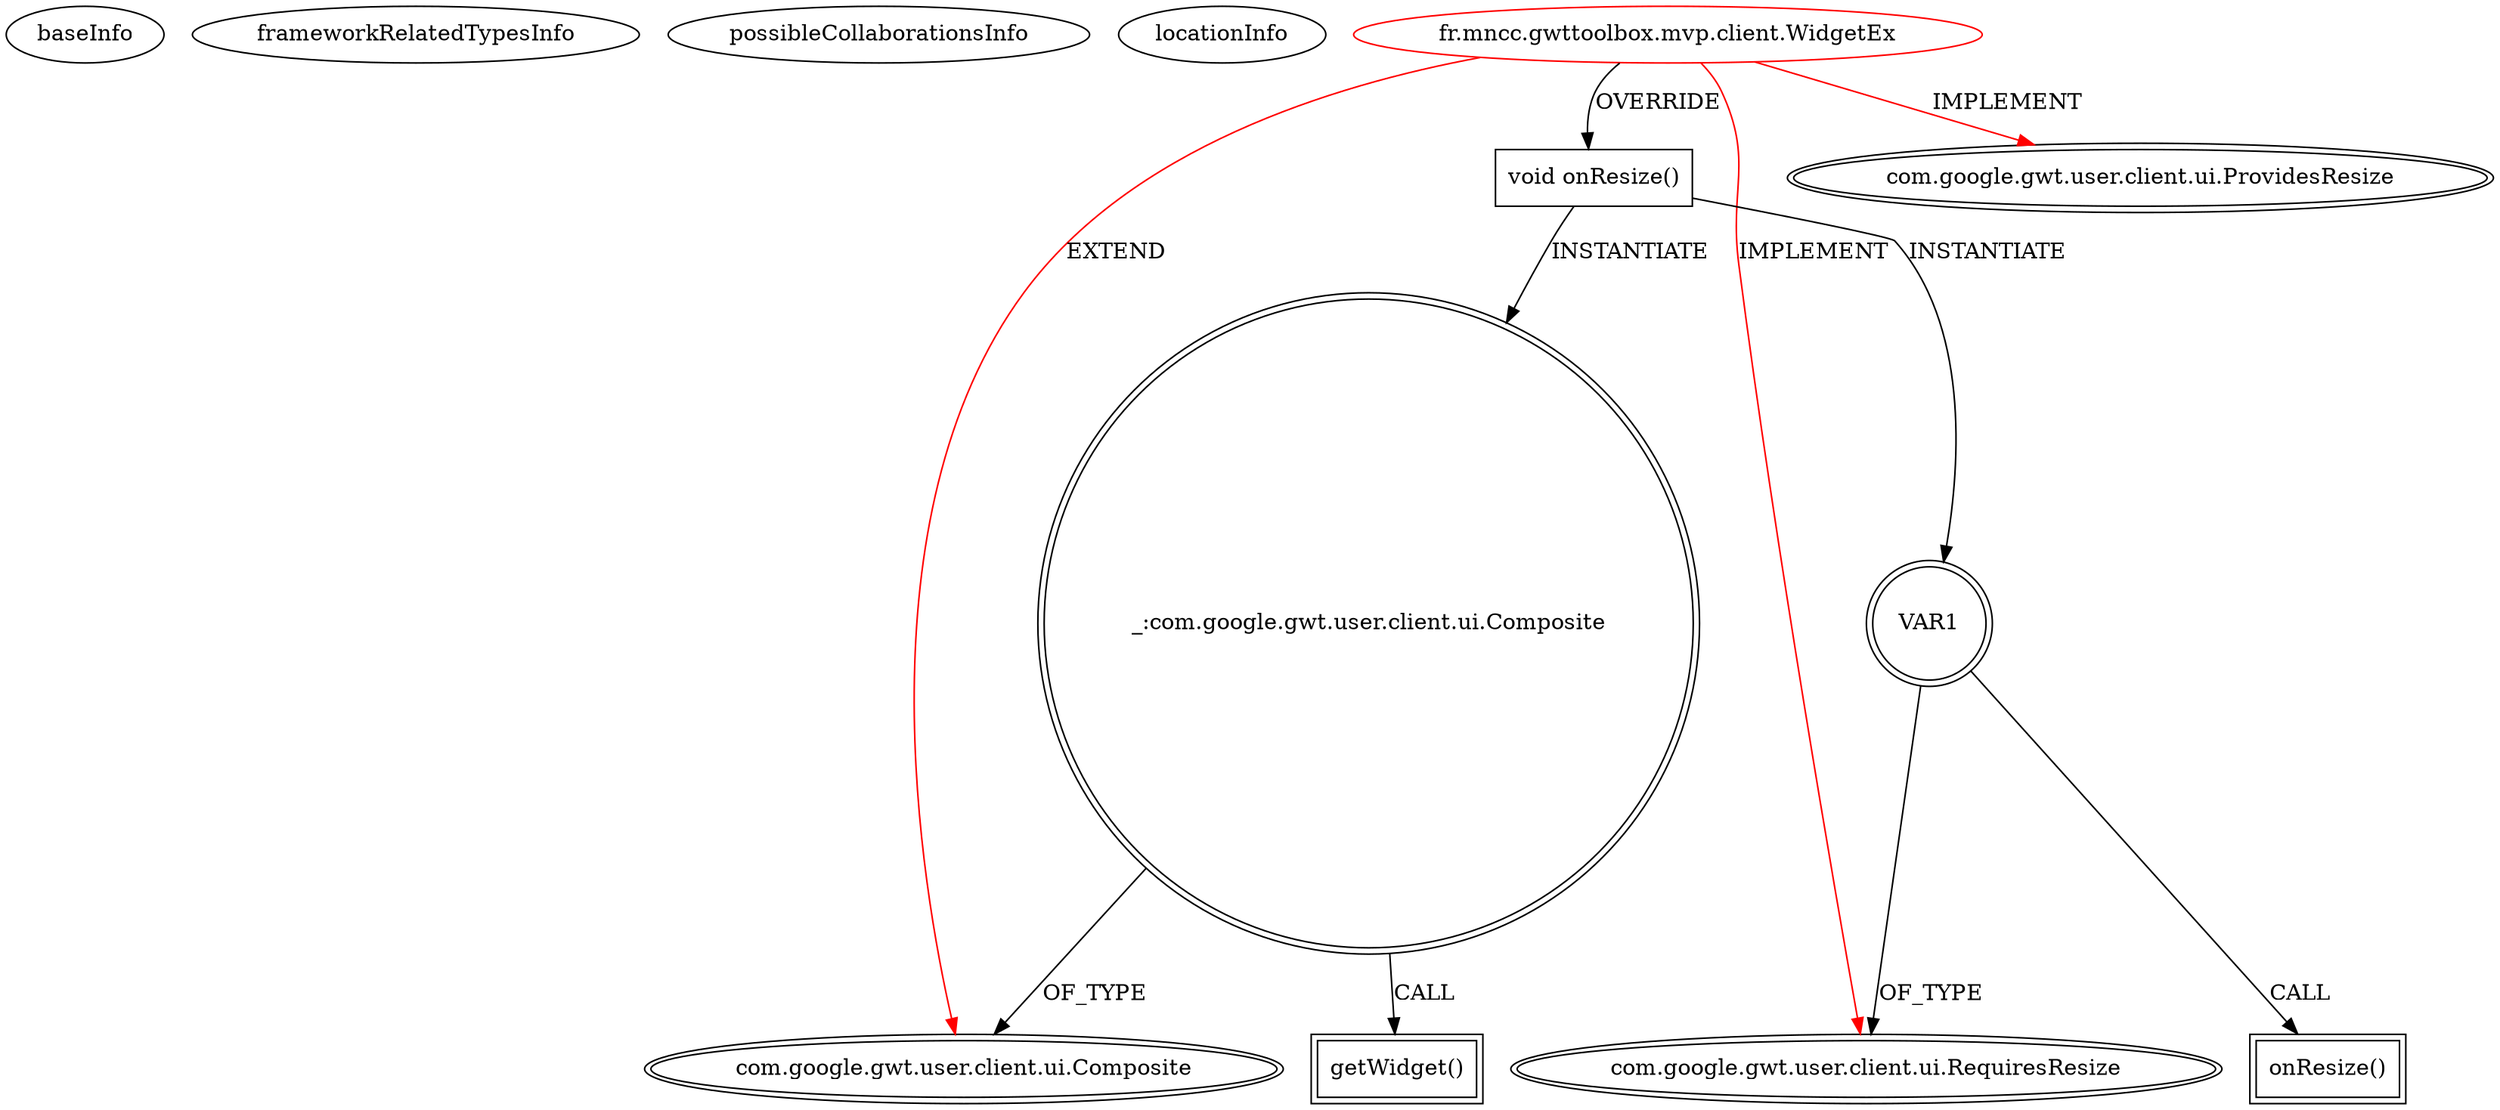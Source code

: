 digraph {
baseInfo[graphId=4414,category="extension_graph",isAnonymous=false,possibleRelation=false]
frameworkRelatedTypesInfo[0="com.google.gwt.user.client.ui.Composite",1="com.google.gwt.user.client.ui.ProvidesResize",2="com.google.gwt.user.client.ui.RequiresResize"]
possibleCollaborationsInfo[]
locationInfo[projectName="robindelgado-gwt-mvp",filePath="/robindelgado-gwt-mvp/gwt-mvp-master/src/fr/mncc/gwttoolbox/mvp/client/WidgetEx.java",contextSignature="WidgetEx",graphId="4414"]
0[label="fr.mncc.gwttoolbox.mvp.client.WidgetEx",vertexType="ROOT_CLIENT_CLASS_DECLARATION",isFrameworkType=false,color=red]
1[label="com.google.gwt.user.client.ui.Composite",vertexType="FRAMEWORK_CLASS_TYPE",isFrameworkType=true,peripheries=2]
2[label="com.google.gwt.user.client.ui.ProvidesResize",vertexType="FRAMEWORK_INTERFACE_TYPE",isFrameworkType=true,peripheries=2]
3[label="com.google.gwt.user.client.ui.RequiresResize",vertexType="FRAMEWORK_INTERFACE_TYPE",isFrameworkType=true,peripheries=2]
4[label="void onResize()",vertexType="OVERRIDING_METHOD_DECLARATION",isFrameworkType=false,shape=box]
5[label="_:com.google.gwt.user.client.ui.Composite",vertexType="VARIABLE_EXPRESION",isFrameworkType=true,peripheries=2,shape=circle]
6[label="getWidget()",vertexType="INSIDE_CALL",isFrameworkType=true,peripheries=2,shape=box]
8[label="VAR1",vertexType="VARIABLE_EXPRESION",isFrameworkType=true,peripheries=2,shape=circle]
9[label="onResize()",vertexType="INSIDE_CALL",isFrameworkType=true,peripheries=2,shape=box]
0->1[label="EXTEND",color=red]
0->2[label="IMPLEMENT",color=red]
0->3[label="IMPLEMENT",color=red]
0->4[label="OVERRIDE"]
4->5[label="INSTANTIATE"]
5->1[label="OF_TYPE"]
5->6[label="CALL"]
4->8[label="INSTANTIATE"]
8->3[label="OF_TYPE"]
8->9[label="CALL"]
}

